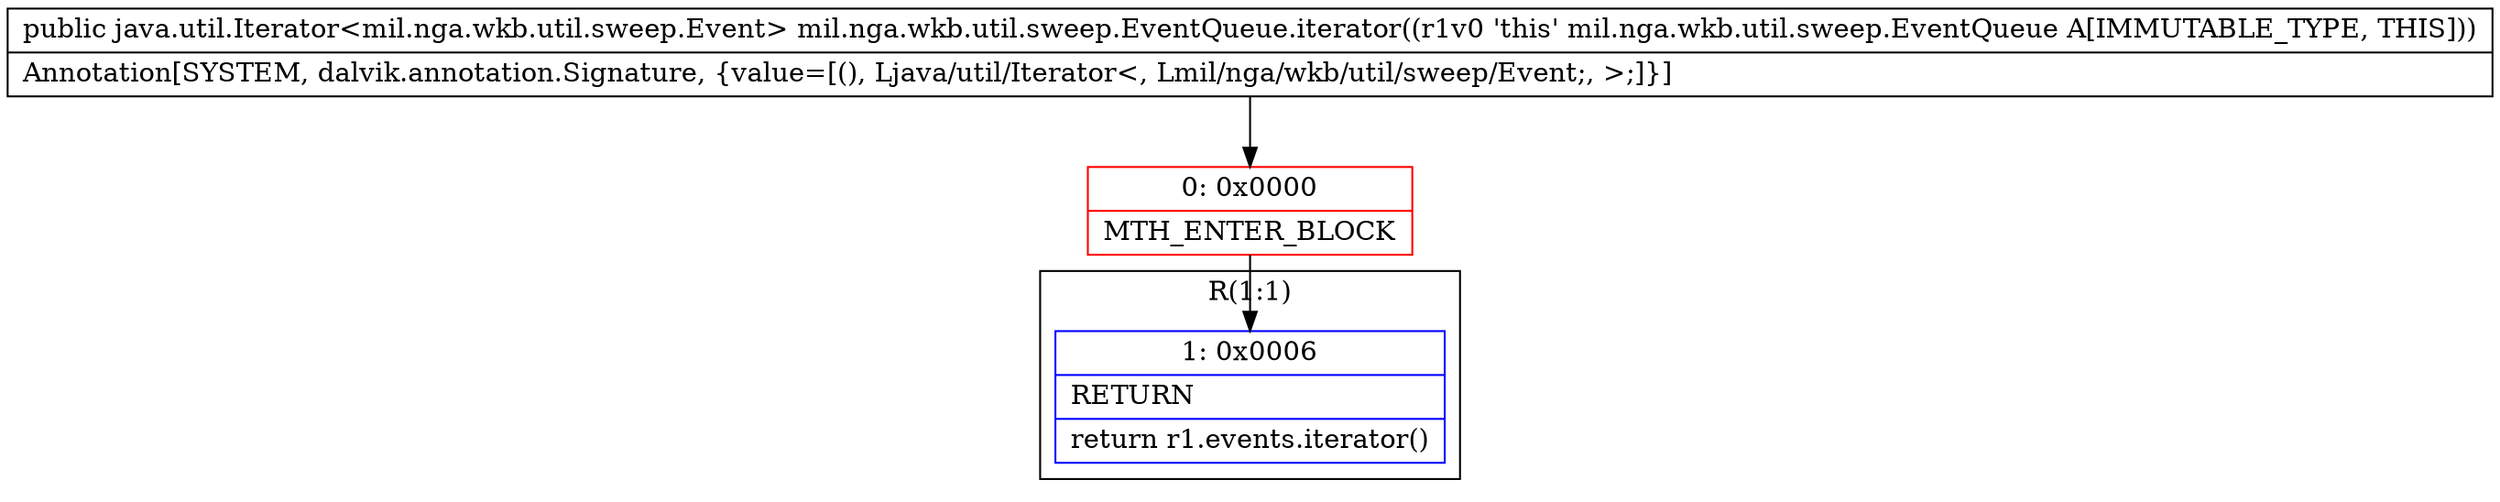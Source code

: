 digraph "CFG formil.nga.wkb.util.sweep.EventQueue.iterator()Ljava\/util\/Iterator;" {
subgraph cluster_Region_918576627 {
label = "R(1:1)";
node [shape=record,color=blue];
Node_1 [shape=record,label="{1\:\ 0x0006|RETURN\l|return r1.events.iterator()\l}"];
}
Node_0 [shape=record,color=red,label="{0\:\ 0x0000|MTH_ENTER_BLOCK\l}"];
MethodNode[shape=record,label="{public java.util.Iterator\<mil.nga.wkb.util.sweep.Event\> mil.nga.wkb.util.sweep.EventQueue.iterator((r1v0 'this' mil.nga.wkb.util.sweep.EventQueue A[IMMUTABLE_TYPE, THIS]))  | Annotation[SYSTEM, dalvik.annotation.Signature, \{value=[(), Ljava\/util\/Iterator\<, Lmil\/nga\/wkb\/util\/sweep\/Event;, \>;]\}]\l}"];
MethodNode -> Node_0;
Node_0 -> Node_1;
}

